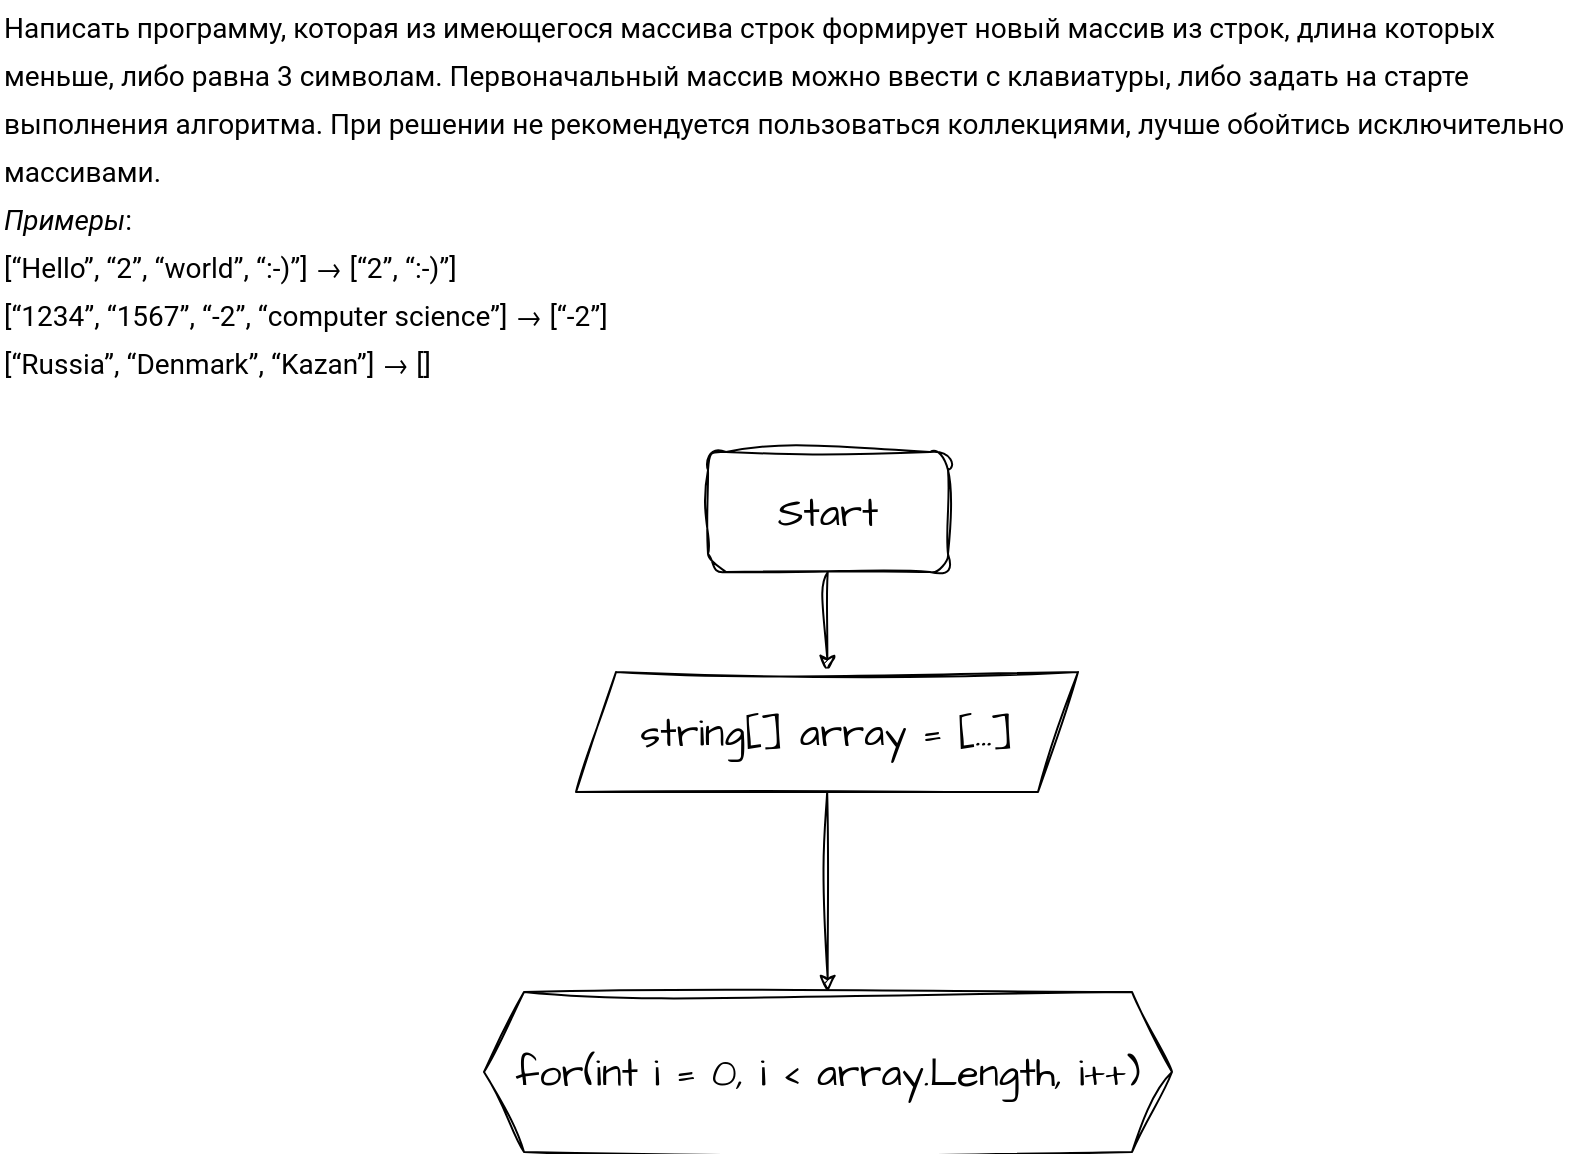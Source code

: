<mxfile>
    <diagram id="p3e5fPk12ip9k4fKT6PF" name="Страница 1">
        <mxGraphModel dx="793" dy="931" grid="1" gridSize="10" guides="1" tooltips="1" connect="1" arrows="1" fold="1" page="1" pageScale="1" pageWidth="827" pageHeight="1169" math="0" shadow="0">
            <root>
                <mxCell id="0"/>
                <mxCell id="1" parent="0"/>
                <mxCell id="5" value="" style="edgeStyle=none;sketch=1;hachureGap=4;jiggle=2;curveFitting=1;html=1;fontFamily=Architects Daughter;fontSource=https%3A%2F%2Ffonts.googleapis.com%2Fcss%3Ffamily%3DArchitects%2BDaughter;fontSize=16;fontColor=default;" edge="1" parent="1" source="2" target="3">
                    <mxGeometry relative="1" as="geometry"/>
                </mxCell>
                <mxCell id="2" value="Start" style="rounded=1;whiteSpace=wrap;html=1;sketch=1;hachureGap=4;jiggle=2;curveFitting=1;fontFamily=Architects Daughter;fontSource=https%3A%2F%2Ffonts.googleapis.com%2Fcss%3Ffamily%3DArchitects%2BDaughter;fontSize=20;" vertex="1" parent="1">
                    <mxGeometry x="354" y="220" width="120" height="60" as="geometry"/>
                </mxCell>
                <mxCell id="7" value="" style="edgeStyle=none;sketch=1;hachureGap=4;jiggle=2;curveFitting=1;html=1;fontFamily=Architects Daughter;fontSource=https%3A%2F%2Ffonts.googleapis.com%2Fcss%3Ffamily%3DArchitects%2BDaughter;fontSize=16;fontColor=default;" edge="1" parent="1" source="3" target="6">
                    <mxGeometry relative="1" as="geometry"/>
                </mxCell>
                <mxCell id="3" value="string[] array = [...]" style="shape=parallelogram;perimeter=parallelogramPerimeter;whiteSpace=wrap;html=1;fixedSize=1;sketch=1;hachureGap=4;jiggle=2;curveFitting=1;fontFamily=Architects Daughter;fontSource=https%3A%2F%2Ffonts.googleapis.com%2Fcss%3Ffamily%3DArchitects%2BDaughter;fontSize=20;" vertex="1" parent="1">
                    <mxGeometry x="288" y="330" width="251" height="60" as="geometry"/>
                </mxCell>
                <mxCell id="4" value="&lt;span style=&quot;font-family: Roboto, &amp;quot;San Francisco&amp;quot;, &amp;quot;Helvetica Neue&amp;quot;, Helvetica, Arial; font-size: 14px;&quot;&gt;Написать программу, которая из имеющегося массива строк формирует новый массив из строк, длина которых меньше, либо равна 3 символам. Первоначальный массив можно ввести с клавиатуры, либо задать на старте выполнения алгоритма. При решении не рекомендуется пользоваться коллекциями, лучше обойтись исключительно массивами.&lt;br&gt;&lt;/span&gt;&lt;em style=&quot;box-sizing: border-box; font-family: Roboto, &amp;quot;San Francisco&amp;quot;, &amp;quot;Helvetica Neue&amp;quot;, Helvetica, Arial; font-size: 14px;&quot;&gt;Примеры&lt;/em&gt;&lt;span style=&quot;font-family: Roboto, &amp;quot;San Francisco&amp;quot;, &amp;quot;Helvetica Neue&amp;quot;, Helvetica, Arial; font-size: 14px;&quot;&gt;:&lt;/span&gt;&lt;br style=&quot;box-sizing: border-box; font-family: Roboto, &amp;quot;San Francisco&amp;quot;, &amp;quot;Helvetica Neue&amp;quot;, Helvetica, Arial; font-size: 14px;&quot;&gt;&lt;span style=&quot;font-family: Roboto, &amp;quot;San Francisco&amp;quot;, &amp;quot;Helvetica Neue&amp;quot;, Helvetica, Arial; font-size: 14px;&quot;&gt;[“Hello”, “2”, “world”, “:-)”] → [“2”, “:-)”]&lt;/span&gt;&lt;br style=&quot;box-sizing: border-box; font-family: Roboto, &amp;quot;San Francisco&amp;quot;, &amp;quot;Helvetica Neue&amp;quot;, Helvetica, Arial; font-size: 14px;&quot;&gt;&lt;span style=&quot;font-family: Roboto, &amp;quot;San Francisco&amp;quot;, &amp;quot;Helvetica Neue&amp;quot;, Helvetica, Arial; font-size: 14px;&quot;&gt;[“1234”, “1567”, “-2”, “computer science”] → [“-2”]&lt;/span&gt;&lt;br style=&quot;box-sizing: border-box; font-family: Roboto, &amp;quot;San Francisco&amp;quot;, &amp;quot;Helvetica Neue&amp;quot;, Helvetica, Arial; font-size: 14px;&quot;&gt;&lt;span style=&quot;font-family: Roboto, &amp;quot;San Francisco&amp;quot;, &amp;quot;Helvetica Neue&amp;quot;, Helvetica, Arial; font-size: 14px;&quot;&gt;[“Russia”, “Denmark”, “Kazan”] → []&lt;/span&gt;&lt;span style=&quot;font-family: Roboto, &amp;quot;San Francisco&amp;quot;, &amp;quot;Helvetica Neue&amp;quot;, Helvetica, Arial; font-size: 14px;&quot;&gt;&lt;br&gt;&lt;/span&gt;" style="text;html=1;strokeColor=none;fillColor=none;align=left;verticalAlign=middle;whiteSpace=wrap;rounded=0;hachureGap=4;fontFamily=Architects Daughter;fontSource=https%3A%2F%2Ffonts.googleapis.com%2Fcss%3Ffamily%3DArchitects%2BDaughter;fontSize=20;labelBackgroundColor=none;fontColor=default;sketch=1;curveFitting=1;jiggle=2;" vertex="1" parent="1">
                    <mxGeometry width="790" height="180" as="geometry"/>
                </mxCell>
                <mxCell id="6" value="for(int i = 0, i &amp;lt; array.Length, i++)" style="shape=hexagon;perimeter=hexagonPerimeter2;whiteSpace=wrap;html=1;fixedSize=1;labelBackgroundColor=none;sketch=1;hachureGap=4;jiggle=2;curveFitting=1;fontFamily=Architects Daughter;fontSource=https%3A%2F%2Ffonts.googleapis.com%2Fcss%3Ffamily%3DArchitects%2BDaughter;fontSize=20;fontColor=default;" vertex="1" parent="1">
                    <mxGeometry x="242" y="490" width="344" height="80" as="geometry"/>
                </mxCell>
            </root>
        </mxGraphModel>
    </diagram>
</mxfile>